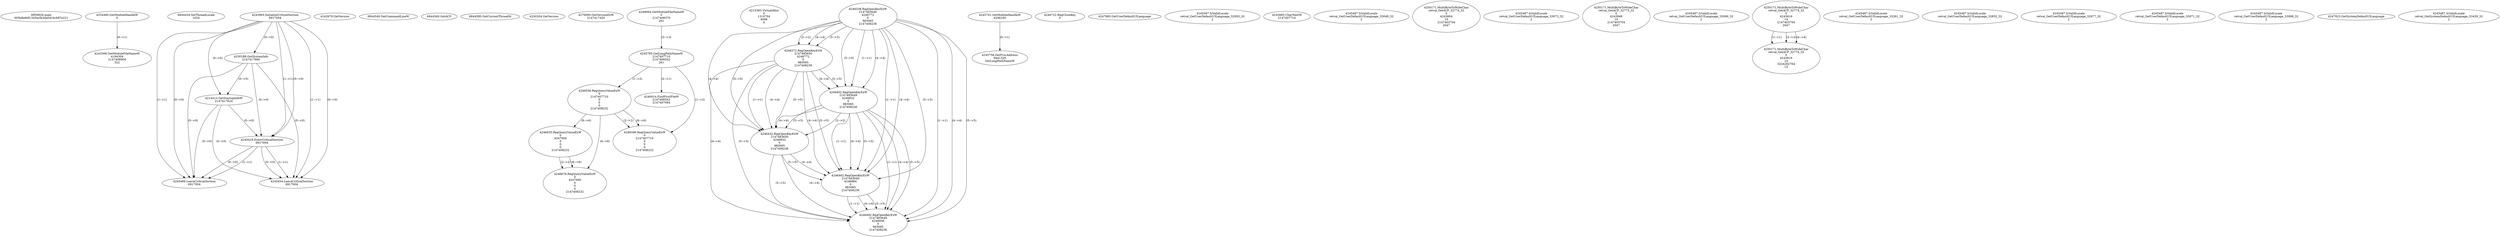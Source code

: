 // Global SCDG with merge call
digraph {
	0 [label="6850628.main
005b8a9df1345ecfa3da0424cb97e221"]
	1 [label="4254480.GetModuleHandleW
0"]
	2 [label="6844434.SetThreadLocale
1024"]
	3 [label="4243965.InitializeCriticalSection
6917004"]
	4 [label="4243979.GetVersion
"]
	5 [label="4250188.GetSystemInfo
2147417660"]
	3 -> 5 [label="(0-->0)"]
	6 [label="6844540.GetCommandLineW
"]
	7 [label="4214413.GetStartupInfoW
2147417624"]
	3 -> 7 [label="(0-->0)"]
	5 -> 7 [label="(0-->0)"]
	8 [label="6844560.GetACP
"]
	9 [label="6844580.GetCurrentThreadId
"]
	10 [label="4250204.GetVersion
"]
	11 [label="4276690.GetVersionExW
2147417420"]
	12 [label="4243306.GetModuleFileNameW
4194304
2147408904
522"]
	1 -> 12 [label="(0-->1)"]
	13 [label="4248064.GetModuleFileNameW
0
2147408370
261"]
	14 [label="4215383.VirtualAlloc
0
1310704
4096
4"]
	15 [label="4246338.RegOpenKeyExW
2147483649
4246772
0
983065
2147408236"]
	16 [label="4246372.RegOpenKeyExW
2147483650
4246772
0
983065
2147408236"]
	15 -> 16 [label="(2-->2)"]
	15 -> 16 [label="(4-->4)"]
	15 -> 16 [label="(5-->5)"]
	17 [label="4245741.GetModuleHandleW
4246160"]
	18 [label="4245758.GetProcAddress
9441320
GetLongPathNameW"]
	17 -> 18 [label="(0-->1)"]
	19 [label="4245785.GetLongPathNameW
2147407710
2147406542
261"]
	13 -> 19 [label="(3-->3)"]
	20 [label="4246556.RegQueryValueExW
0
2147407710
0
0
0
2147408232"]
	19 -> 20 [label="(1-->2)"]
	21 [label="4246635.RegQueryValueExW
0
4247000
0
0
0
2147408232"]
	20 -> 21 [label="(6-->6)"]
	22 [label="4246676.RegQueryValueExW
0
4247000
0
0
0
2147408232"]
	21 -> 22 [label="(2-->2)"]
	20 -> 22 [label="(6-->6)"]
	21 -> 22 [label="(6-->6)"]
	23 [label="4246722.RegCloseKey
0"]
	24 [label="4247883.GetUserDefaultUILanguage
"]
	25 [label="4245418.EnterCriticalSection
6917004"]
	3 -> 25 [label="(1-->1)"]
	3 -> 25 [label="(0-->0)"]
	5 -> 25 [label="(0-->0)"]
	7 -> 25 [label="(0-->0)"]
	26 [label="4245469.LeaveCriticalSection
6917004"]
	3 -> 26 [label="(1-->1)"]
	25 -> 26 [label="(1-->1)"]
	3 -> 26 [label="(0-->0)"]
	5 -> 26 [label="(0-->0)"]
	7 -> 26 [label="(0-->0)"]
	25 -> 26 [label="(0-->0)"]
	27 [label="4245487.IsValidLocale
retval_GetUserDefaultUILanguage_32950_32
2"]
	28 [label="4245683.CharNextW
2147407716"]
	29 [label="4245487.IsValidLocale
retval_GetUserDefaultUILanguage_33049_32
2"]
	30 [label="4250171.MultiByteToWideChar
retval_GetACP_32774_32
0
4243604
10
2147403704
2047"]
	31 [label="4246402.RegOpenKeyExW
2147483649
4246832
0
983065
2147408236"]
	15 -> 31 [label="(1-->1)"]
	15 -> 31 [label="(4-->4)"]
	16 -> 31 [label="(4-->4)"]
	15 -> 31 [label="(5-->5)"]
	16 -> 31 [label="(5-->5)"]
	32 [label="4246432.RegOpenKeyExW
2147483650
4246832
0
983065
2147408236"]
	16 -> 32 [label="(1-->1)"]
	31 -> 32 [label="(2-->2)"]
	15 -> 32 [label="(4-->4)"]
	16 -> 32 [label="(4-->4)"]
	31 -> 32 [label="(4-->4)"]
	15 -> 32 [label="(5-->5)"]
	16 -> 32 [label="(5-->5)"]
	31 -> 32 [label="(5-->5)"]
	33 [label="4246462.RegOpenKeyExW
2147483649
4246884
0
983065
2147408236"]
	15 -> 33 [label="(1-->1)"]
	31 -> 33 [label="(1-->1)"]
	15 -> 33 [label="(4-->4)"]
	16 -> 33 [label="(4-->4)"]
	31 -> 33 [label="(4-->4)"]
	32 -> 33 [label="(4-->4)"]
	15 -> 33 [label="(5-->5)"]
	16 -> 33 [label="(5-->5)"]
	31 -> 33 [label="(5-->5)"]
	32 -> 33 [label="(5-->5)"]
	34 [label="4246492.RegOpenKeyExW
2147483649
4246936
0
983065
2147408236"]
	15 -> 34 [label="(1-->1)"]
	31 -> 34 [label="(1-->1)"]
	33 -> 34 [label="(1-->1)"]
	15 -> 34 [label="(4-->4)"]
	16 -> 34 [label="(4-->4)"]
	31 -> 34 [label="(4-->4)"]
	32 -> 34 [label="(4-->4)"]
	33 -> 34 [label="(4-->4)"]
	15 -> 34 [label="(5-->5)"]
	16 -> 34 [label="(5-->5)"]
	31 -> 34 [label="(5-->5)"]
	32 -> 34 [label="(5-->5)"]
	33 -> 34 [label="(5-->5)"]
	35 [label="4245487.IsValidLocale
retval_GetUserDefaultUILanguage_33073_32
2"]
	36 [label="4250171.MultiByteToWideChar
retval_GetACP_32773_32
0
4243948
10
2147403704
2047"]
	37 [label="4245487.IsValidLocale
retval_GetUserDefaultUILanguage_33090_32
2"]
	38 [label="4250171.MultiByteToWideChar
retval_GetACP_32774_32
0
4243616
14
2147403704
2047"]
	39 [label="4250171.MultiByteToWideChar
retval_GetACP_32774_32
0
4243616
14
3224282764
15"]
	38 -> 39 [label="(1-->1)"]
	38 -> 39 [label="(3-->3)"]
	38 -> 39 [label="(4-->4)"]
	40 [label="4246014.FindFirstFileW
2147406542
2147407064"]
	19 -> 40 [label="(2-->1)"]
	41 [label="4245487.IsValidLocale
retval_GetUserDefaultUILanguage_33261_32
2"]
	42 [label="4245487.IsValidLocale
retval_GetUserDefaultUILanguage_32852_32
2"]
	43 [label="4245487.IsValidLocale
retval_GetUserDefaultUILanguage_32877_32
2"]
	44 [label="4246599.RegQueryValueExW
0
2147407710
0
0
0
2147408232"]
	19 -> 44 [label="(1-->2)"]
	20 -> 44 [label="(2-->2)"]
	20 -> 44 [label="(6-->6)"]
	45 [label="4245487.IsValidLocale
retval_GetUserDefaultUILanguage_33071_32
2"]
	46 [label="4245487.IsValidLocale
retval_GetUserDefaultUILanguage_33089_32
2"]
	47 [label="4245454.LeaveCriticalSection
6917004"]
	3 -> 47 [label="(1-->1)"]
	25 -> 47 [label="(1-->1)"]
	3 -> 47 [label="(0-->0)"]
	5 -> 47 [label="(0-->0)"]
	7 -> 47 [label="(0-->0)"]
	25 -> 47 [label="(0-->0)"]
	48 [label="4247923.GetSystemDefaultUILanguage
"]
	49 [label="4245487.IsValidLocale
retval_GetSystemDefaultUILanguage_33439_32
2"]
}
